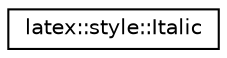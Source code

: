 digraph G
{
  edge [fontname="Helvetica",fontsize="10",labelfontname="Helvetica",labelfontsize="10"];
  node [fontname="Helvetica",fontsize="10",shape=record];
  rankdir="LR";
  Node1 [label="latex::style::Italic",height=0.2,width=0.4,color="black", fillcolor="white", style="filled",URL="$classlatex_1_1style_1_1Italic.html"];
}
